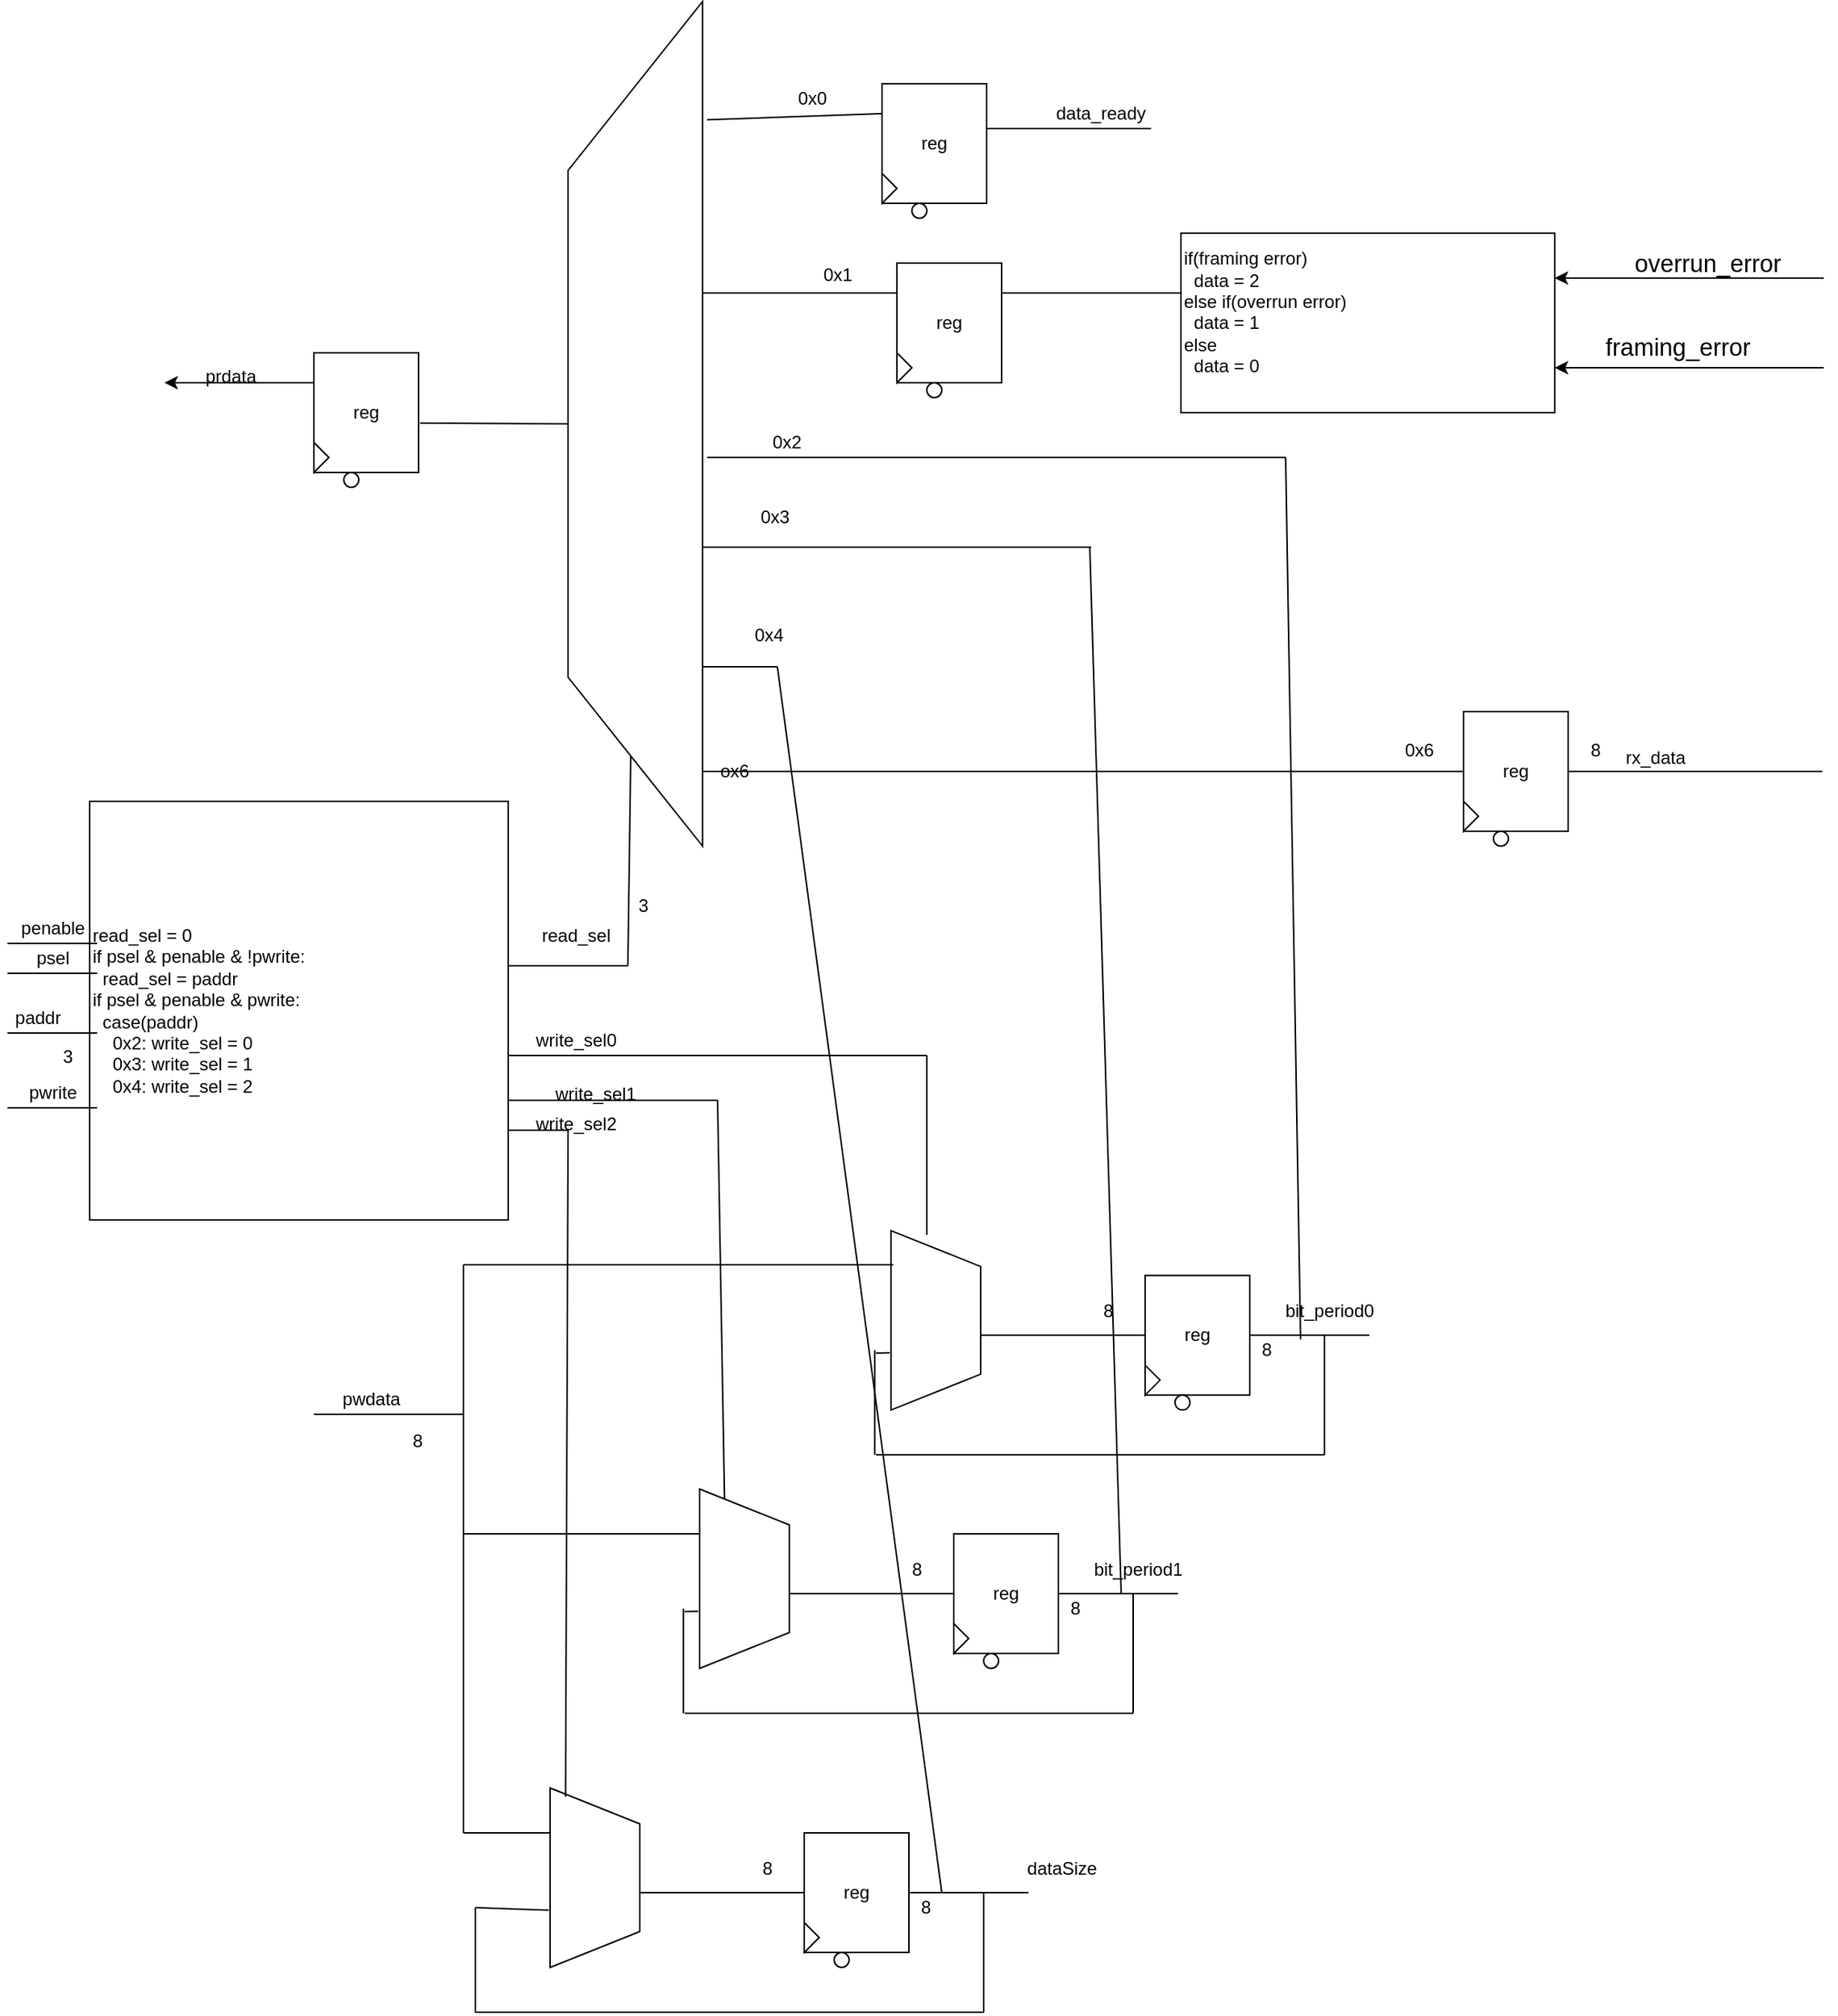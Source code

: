 <mxfile version="12.7.9" type="device"><diagram id="ZKOJpT5R2LDU7onGHCIo" name="Page-1"><mxGraphModel dx="2272" dy="1868" grid="1" gridSize="10" guides="1" tooltips="1" connect="1" arrows="1" fold="1" page="1" pageScale="1" pageWidth="850" pageHeight="1100" math="0" shadow="0"><root><mxCell id="0"/><mxCell id="1" parent="0"/><mxCell id="N-3LaHiWN5Bst1v097YJ-1" value="&lt;div&gt;read_sel = 0&lt;br&gt;&lt;/div&gt;&lt;div&gt;if psel &amp;amp; penable &amp;amp; !pwrite:&lt;/div&gt;&lt;div&gt;&amp;nbsp; read_sel = paddr&lt;/div&gt;&lt;div&gt;if psel &amp;amp; penable &amp;amp; pwrite:&lt;/div&gt;&lt;div&gt;&amp;nbsp; case(paddr)&lt;/div&gt;&lt;div&gt;&amp;nbsp;&amp;nbsp;&amp;nbsp; 0x2: write_sel = 0&lt;br&gt;&lt;/div&gt;&lt;div&gt;&amp;nbsp;&amp;nbsp;&amp;nbsp; 0x3: write_sel = 1&lt;/div&gt;&lt;div&gt;&amp;nbsp;&amp;nbsp;&amp;nbsp; 0x4: write_sel = 2&lt;br&gt;&lt;/div&gt;" style="whiteSpace=wrap;html=1;aspect=fixed;align=left;" parent="1" vertex="1"><mxGeometry x="40" y="160" width="280" height="280" as="geometry"/></mxCell><mxCell id="N-3LaHiWN5Bst1v097YJ-2" value="" style="endArrow=none;html=1;" parent="1" edge="1"><mxGeometry width="50" height="50" relative="1" as="geometry"><mxPoint x="-15" y="255" as="sourcePoint"/><mxPoint x="45" y="255" as="targetPoint"/></mxGeometry></mxCell><mxCell id="N-3LaHiWN5Bst1v097YJ-3" value="penable" style="text;html=1;align=center;verticalAlign=middle;resizable=0;points=[];autosize=1;" parent="1" vertex="1"><mxGeometry x="-15" y="235" width="60" height="20" as="geometry"/></mxCell><mxCell id="N-3LaHiWN5Bst1v097YJ-5" value="" style="endArrow=none;html=1;" parent="1" edge="1"><mxGeometry width="50" height="50" relative="1" as="geometry"><mxPoint x="-15" y="275" as="sourcePoint"/><mxPoint x="45" y="275" as="targetPoint"/></mxGeometry></mxCell><mxCell id="N-3LaHiWN5Bst1v097YJ-6" value="psel" style="text;html=1;align=center;verticalAlign=middle;resizable=0;points=[];autosize=1;" parent="1" vertex="1"><mxGeometry x="-5" y="255" width="40" height="20" as="geometry"/></mxCell><mxCell id="N-3LaHiWN5Bst1v097YJ-9" value="" style="endArrow=none;html=1;" parent="1" edge="1"><mxGeometry width="50" height="50" relative="1" as="geometry"><mxPoint x="-15" y="315" as="sourcePoint"/><mxPoint x="45" y="315" as="targetPoint"/></mxGeometry></mxCell><mxCell id="N-3LaHiWN5Bst1v097YJ-10" value="paddr" style="text;html=1;align=center;verticalAlign=middle;resizable=0;points=[];autosize=1;" parent="1" vertex="1"><mxGeometry x="-20" y="295" width="50" height="20" as="geometry"/></mxCell><mxCell id="N-3LaHiWN5Bst1v097YJ-11" value="3" style="text;html=1;align=center;verticalAlign=middle;resizable=0;points=[];autosize=1;" parent="1" vertex="1"><mxGeometry x="15" y="321" width="20" height="20" as="geometry"/></mxCell><mxCell id="N-3LaHiWN5Bst1v097YJ-13" value="" style="endArrow=none;html=1;" parent="1" edge="1"><mxGeometry width="50" height="50" relative="1" as="geometry"><mxPoint x="-15" y="365" as="sourcePoint"/><mxPoint x="45" y="365" as="targetPoint"/></mxGeometry></mxCell><mxCell id="N-3LaHiWN5Bst1v097YJ-14" value="pwrite" style="text;html=1;align=center;verticalAlign=middle;resizable=0;points=[];autosize=1;" parent="1" vertex="1"><mxGeometry x="-10" y="345" width="50" height="20" as="geometry"/></mxCell><mxCell id="N-3LaHiWN5Bst1v097YJ-15" value="" style="endArrow=none;html=1;" parent="1" edge="1"><mxGeometry width="50" height="50" relative="1" as="geometry"><mxPoint x="320" y="270" as="sourcePoint"/><mxPoint x="400" y="270" as="targetPoint"/></mxGeometry></mxCell><mxCell id="N-3LaHiWN5Bst1v097YJ-16" value="" style="endArrow=none;html=1;" parent="1" target="N-3LaHiWN5Bst1v097YJ-19" edge="1"><mxGeometry width="50" height="50" relative="1" as="geometry"><mxPoint x="400" y="270" as="sourcePoint"/><mxPoint x="400" y="170" as="targetPoint"/></mxGeometry></mxCell><mxCell id="N-3LaHiWN5Bst1v097YJ-19" value="" style="shape=trapezoid;perimeter=trapezoidPerimeter;whiteSpace=wrap;html=1;rotation=-90;" parent="1" vertex="1"><mxGeometry x="122.5" y="-137.5" width="565" height="90" as="geometry"/></mxCell><mxCell id="N-3LaHiWN5Bst1v097YJ-27" value="reg" style="rounded=0;whiteSpace=wrap;html=1;" parent="1" vertex="1"><mxGeometry x="190" y="-140" width="70" height="80" as="geometry"/></mxCell><mxCell id="N-3LaHiWN5Bst1v097YJ-28" value="" style="ellipse;whiteSpace=wrap;html=1;aspect=fixed;" parent="1" vertex="1"><mxGeometry x="210" y="-60" width="10" height="10" as="geometry"/></mxCell><mxCell id="N-3LaHiWN5Bst1v097YJ-29" value="" style="triangle;whiteSpace=wrap;html=1;" parent="1" vertex="1"><mxGeometry x="190" y="-80" width="10" height="20" as="geometry"/></mxCell><mxCell id="N-3LaHiWN5Bst1v097YJ-30" value="" style="endArrow=none;html=1;exitX=1.014;exitY=0.588;exitDx=0;exitDy=0;exitPerimeter=0;entryX=0.5;entryY=0;entryDx=0;entryDy=0;" parent="1" source="N-3LaHiWN5Bst1v097YJ-27" target="N-3LaHiWN5Bst1v097YJ-19" edge="1"><mxGeometry width="50" height="50" relative="1" as="geometry"><mxPoint x="300" y="100" as="sourcePoint"/><mxPoint x="350" y="50" as="targetPoint"/></mxGeometry></mxCell><mxCell id="N-3LaHiWN5Bst1v097YJ-32" value="prdata" style="text;html=1;align=center;verticalAlign=middle;resizable=0;points=[];autosize=1;" parent="1" vertex="1"><mxGeometry x="109" y="-134" width="50" height="20" as="geometry"/></mxCell><mxCell id="N-3LaHiWN5Bst1v097YJ-33" value="" style="endArrow=none;html=1;exitX=0.86;exitY=1.033;exitDx=0;exitDy=0;exitPerimeter=0;entryX=0;entryY=0.25;entryDx=0;entryDy=0;" parent="1" source="N-3LaHiWN5Bst1v097YJ-19" target="N-3LaHiWN5Bst1v097YJ-34" edge="1"><mxGeometry width="50" height="50" relative="1" as="geometry"><mxPoint x="560" y="80" as="sourcePoint"/><mxPoint x="590" y="61" as="targetPoint"/></mxGeometry></mxCell><mxCell id="N-3LaHiWN5Bst1v097YJ-34" value="reg" style="rounded=0;whiteSpace=wrap;html=1;" parent="1" vertex="1"><mxGeometry x="570" y="-320" width="70" height="80" as="geometry"/></mxCell><mxCell id="N-3LaHiWN5Bst1v097YJ-35" value="" style="ellipse;whiteSpace=wrap;html=1;aspect=fixed;" parent="1" vertex="1"><mxGeometry x="590" y="-240" width="10" height="10" as="geometry"/></mxCell><mxCell id="N-3LaHiWN5Bst1v097YJ-36" value="" style="triangle;whiteSpace=wrap;html=1;" parent="1" vertex="1"><mxGeometry x="570" y="-260" width="10" height="20" as="geometry"/></mxCell><mxCell id="N-3LaHiWN5Bst1v097YJ-37" value="" style="endArrow=none;html=1;" parent="1" edge="1"><mxGeometry width="50" height="50" relative="1" as="geometry"><mxPoint x="640" y="-290" as="sourcePoint"/><mxPoint x="750" y="-290" as="targetPoint"/></mxGeometry></mxCell><mxCell id="N-3LaHiWN5Bst1v097YJ-38" value="reg" style="rounded=0;whiteSpace=wrap;html=1;" parent="1" vertex="1"><mxGeometry x="580" y="-200" width="70" height="80" as="geometry"/></mxCell><mxCell id="N-3LaHiWN5Bst1v097YJ-39" value="" style="ellipse;whiteSpace=wrap;html=1;aspect=fixed;" parent="1" vertex="1"><mxGeometry x="600" y="-120" width="10" height="10" as="geometry"/></mxCell><mxCell id="N-3LaHiWN5Bst1v097YJ-40" value="" style="triangle;whiteSpace=wrap;html=1;" parent="1" vertex="1"><mxGeometry x="580" y="-140" width="10" height="20" as="geometry"/></mxCell><mxCell id="N-3LaHiWN5Bst1v097YJ-41" value="0x0" style="text;html=1;align=center;verticalAlign=middle;resizable=0;points=[];autosize=1;" parent="1" vertex="1"><mxGeometry x="503" y="-320" width="40" height="20" as="geometry"/></mxCell><mxCell id="N-3LaHiWN5Bst1v097YJ-42" value="data_ready" style="text;html=1;align=center;verticalAlign=middle;resizable=0;points=[];autosize=1;" parent="1" vertex="1"><mxGeometry x="676" y="-310" width="80" height="20" as="geometry"/></mxCell><mxCell id="N-3LaHiWN5Bst1v097YJ-43" value="" style="endArrow=none;html=1;entryX=0;entryY=0.25;entryDx=0;entryDy=0;" parent="1" target="N-3LaHiWN5Bst1v097YJ-38" edge="1"><mxGeometry width="50" height="50" relative="1" as="geometry"><mxPoint x="450" y="-180" as="sourcePoint"/><mxPoint x="500" y="-230" as="targetPoint"/></mxGeometry></mxCell><mxCell id="N-3LaHiWN5Bst1v097YJ-44" value="0x1" style="text;html=1;align=center;verticalAlign=middle;resizable=0;points=[];autosize=1;" parent="1" vertex="1"><mxGeometry x="520" y="-202" width="40" height="20" as="geometry"/></mxCell><mxCell id="N-3LaHiWN5Bst1v097YJ-45" value="" style="endArrow=none;html=1;" parent="1" edge="1"><mxGeometry width="50" height="50" relative="1" as="geometry"><mxPoint x="650" y="-180" as="sourcePoint"/><mxPoint x="770" y="-180" as="targetPoint"/></mxGeometry></mxCell><mxCell id="N-3LaHiWN5Bst1v097YJ-46" value="&lt;div&gt;if(framing error)&lt;/div&gt;&lt;div&gt;&amp;nbsp; data = 2&lt;/div&gt;&lt;div&gt;else if(overrun error)&lt;/div&gt;&lt;div&gt;&amp;nbsp; data = 1&lt;/div&gt;&lt;div&gt;else&lt;/div&gt;&lt;div&gt;&amp;nbsp; data = 0&lt;br&gt;&lt;/div&gt;&lt;div align=&quot;left&quot;&gt;&lt;br&gt;&lt;/div&gt;" style="rounded=0;whiteSpace=wrap;html=1;align=left;" parent="1" vertex="1"><mxGeometry x="770" y="-220" width="250" height="120" as="geometry"/></mxCell><mxCell id="N-3LaHiWN5Bst1v097YJ-49" value="reg" style="rounded=0;whiteSpace=wrap;html=1;" parent="1" vertex="1"><mxGeometry x="959" y="100" width="70" height="80" as="geometry"/></mxCell><mxCell id="N-3LaHiWN5Bst1v097YJ-50" value="" style="ellipse;whiteSpace=wrap;html=1;aspect=fixed;" parent="1" vertex="1"><mxGeometry x="979" y="180" width="10" height="10" as="geometry"/></mxCell><mxCell id="N-3LaHiWN5Bst1v097YJ-51" value="" style="triangle;whiteSpace=wrap;html=1;" parent="1" vertex="1"><mxGeometry x="959" y="160" width="10" height="20" as="geometry"/></mxCell><mxCell id="N-3LaHiWN5Bst1v097YJ-52" value="" style="endArrow=none;html=1;" parent="1" target="N-3LaHiWN5Bst1v097YJ-49" edge="1"><mxGeometry width="50" height="50" relative="1" as="geometry"><mxPoint x="450" y="140" as="sourcePoint"/><mxPoint x="500" y="90" as="targetPoint"/></mxGeometry></mxCell><mxCell id="N-3LaHiWN5Bst1v097YJ-53" value="0x6" style="text;html=1;align=center;verticalAlign=middle;resizable=0;points=[];autosize=1;" parent="1" vertex="1"><mxGeometry x="909" y="116" width="40" height="20" as="geometry"/></mxCell><mxCell id="N-3LaHiWN5Bst1v097YJ-54" value="" style="endArrow=none;html=1;" parent="1" edge="1"><mxGeometry width="50" height="50" relative="1" as="geometry"><mxPoint x="1029" y="140" as="sourcePoint"/><mxPoint x="1199" y="140" as="targetPoint"/></mxGeometry></mxCell><mxCell id="N-3LaHiWN5Bst1v097YJ-55" value="rx_data" style="text;html=1;align=center;verticalAlign=middle;resizable=0;points=[];autosize=1;" parent="1" vertex="1"><mxGeometry x="1057" y="121" width="60" height="20" as="geometry"/></mxCell><mxCell id="N-3LaHiWN5Bst1v097YJ-56" value="8" style="text;html=1;align=center;verticalAlign=middle;resizable=0;points=[];autosize=1;" parent="1" vertex="1"><mxGeometry x="1037" y="116" width="20" height="20" as="geometry"/></mxCell><mxCell id="N-3LaHiWN5Bst1v097YJ-59" value="" style="shape=trapezoid;perimeter=trapezoidPerimeter;whiteSpace=wrap;html=1;rotation=90;" parent="1" vertex="1"><mxGeometry x="546" y="477.17" width="120" height="60" as="geometry"/></mxCell><mxCell id="N-3LaHiWN5Bst1v097YJ-60" value="reg" style="rounded=0;whiteSpace=wrap;html=1;" parent="1" vertex="1"><mxGeometry x="746" y="477.17" width="70" height="80" as="geometry"/></mxCell><mxCell id="N-3LaHiWN5Bst1v097YJ-61" value="" style="ellipse;whiteSpace=wrap;html=1;aspect=fixed;" parent="1" vertex="1"><mxGeometry x="766" y="557.17" width="10" height="10" as="geometry"/></mxCell><mxCell id="N-3LaHiWN5Bst1v097YJ-62" value="" style="triangle;whiteSpace=wrap;html=1;" parent="1" vertex="1"><mxGeometry x="746" y="537.17" width="10" height="20" as="geometry"/></mxCell><mxCell id="N-3LaHiWN5Bst1v097YJ-65" value="" style="endArrow=none;html=1;entryX=0;entryY=0.5;entryDx=0;entryDy=0;" parent="1" target="N-3LaHiWN5Bst1v097YJ-60" edge="1"><mxGeometry width="50" height="50" relative="1" as="geometry"><mxPoint x="636" y="517.17" as="sourcePoint"/><mxPoint x="686" y="467.17" as="targetPoint"/></mxGeometry></mxCell><mxCell id="N-3LaHiWN5Bst1v097YJ-70" value="" style="endArrow=none;html=1;fontFamily=Helvetica;fontSize=11;fontColor=#000000;align=center;strokeColor=#000000;" parent="1" edge="1"><mxGeometry width="50" height="50" relative="1" as="geometry"><mxPoint x="453" y="-70" as="sourcePoint"/><mxPoint x="840" y="-70" as="targetPoint"/></mxGeometry></mxCell><mxCell id="N-3LaHiWN5Bst1v097YJ-71" value="0x2" style="text;html=1;align=center;verticalAlign=middle;resizable=0;points=[];autosize=1;" parent="1" vertex="1"><mxGeometry x="486" y="-90" width="40" height="20" as="geometry"/></mxCell><mxCell id="N-3LaHiWN5Bst1v097YJ-73" value="read_sel" style="text;html=1;align=center;verticalAlign=middle;resizable=0;points=[];autosize=1;" parent="1" vertex="1"><mxGeometry x="335" y="240" width="60" height="20" as="geometry"/></mxCell><mxCell id="N-3LaHiWN5Bst1v097YJ-75" value="" style="endArrow=none;html=1;" parent="1" edge="1"><mxGeometry width="50" height="50" relative="1" as="geometry"><mxPoint x="320" y="330" as="sourcePoint"/><mxPoint x="600" y="330" as="targetPoint"/></mxGeometry></mxCell><mxCell id="N-3LaHiWN5Bst1v097YJ-76" value="write_sel0" style="text;html=1;align=center;verticalAlign=middle;resizable=0;points=[];autosize=1;" parent="1" vertex="1"><mxGeometry x="330" y="310" width="70" height="20" as="geometry"/></mxCell><mxCell id="N-3LaHiWN5Bst1v097YJ-77" value="" style="endArrow=none;html=1;" parent="1" edge="1"><mxGeometry width="50" height="50" relative="1" as="geometry"><mxPoint x="600" y="450" as="sourcePoint"/><mxPoint x="600" y="330" as="targetPoint"/></mxGeometry></mxCell><mxCell id="N-3LaHiWN5Bst1v097YJ-83" value="" style="endArrow=none;html=1;" parent="1" edge="1"><mxGeometry width="50" height="50" relative="1" as="geometry"><mxPoint x="816" y="517.17" as="sourcePoint"/><mxPoint x="896" y="517.17" as="targetPoint"/></mxGeometry></mxCell><mxCell id="N-3LaHiWN5Bst1v097YJ-84" value="" style="endArrow=none;html=1;" parent="1" edge="1"><mxGeometry width="50" height="50" relative="1" as="geometry"><mxPoint x="866" y="597.17" as="sourcePoint"/><mxPoint x="866" y="517.17" as="targetPoint"/></mxGeometry></mxCell><mxCell id="N-3LaHiWN5Bst1v097YJ-85" value="bit_period0" style="text;html=1;align=center;verticalAlign=middle;resizable=0;points=[];autosize=1;" parent="1" vertex="1"><mxGeometry x="829" y="491.17" width="80" height="20" as="geometry"/></mxCell><mxCell id="N-3LaHiWN5Bst1v097YJ-86" value="8" style="text;html=1;align=center;verticalAlign=middle;resizable=0;points=[];autosize=1;" parent="1" vertex="1"><mxGeometry x="817" y="517.17" width="20" height="20" as="geometry"/></mxCell><mxCell id="N-3LaHiWN5Bst1v097YJ-87" value="8" style="text;html=1;align=center;verticalAlign=middle;resizable=0;points=[];autosize=1;" parent="1" vertex="1"><mxGeometry x="711" y="491.17" width="20" height="20" as="geometry"/></mxCell><mxCell id="N-3LaHiWN5Bst1v097YJ-88" value="" style="endArrow=none;html=1;" parent="1" edge="1"><mxGeometry width="50" height="50" relative="1" as="geometry"><mxPoint x="566" y="597.17" as="sourcePoint"/><mxPoint x="866" y="597.17" as="targetPoint"/></mxGeometry></mxCell><mxCell id="N-3LaHiWN5Bst1v097YJ-89" value="" style="endArrow=none;html=1;" parent="1" edge="1"><mxGeometry width="50" height="50" relative="1" as="geometry"><mxPoint x="565.17" y="597.17" as="sourcePoint"/><mxPoint x="565.17" y="527.17" as="targetPoint"/></mxGeometry></mxCell><mxCell id="N-3LaHiWN5Bst1v097YJ-90" value="" style="endArrow=none;html=1;entryX=0.681;entryY=1.014;entryDx=0;entryDy=0;entryPerimeter=0;" parent="1" target="N-3LaHiWN5Bst1v097YJ-59" edge="1"><mxGeometry width="50" height="50" relative="1" as="geometry"><mxPoint x="566" y="529.17" as="sourcePoint"/><mxPoint x="576" y="477.17" as="targetPoint"/></mxGeometry></mxCell><mxCell id="N-3LaHiWN5Bst1v097YJ-91" value="" style="shape=trapezoid;perimeter=trapezoidPerimeter;whiteSpace=wrap;html=1;rotation=90;" parent="1" vertex="1"><mxGeometry x="318" y="850" width="120" height="60" as="geometry"/></mxCell><mxCell id="N-3LaHiWN5Bst1v097YJ-92" value="reg" style="rounded=0;whiteSpace=wrap;html=1;" parent="1" vertex="1"><mxGeometry x="518" y="850" width="70" height="80" as="geometry"/></mxCell><mxCell id="N-3LaHiWN5Bst1v097YJ-93" value="" style="ellipse;whiteSpace=wrap;html=1;aspect=fixed;" parent="1" vertex="1"><mxGeometry x="538" y="930" width="10" height="10" as="geometry"/></mxCell><mxCell id="N-3LaHiWN5Bst1v097YJ-94" value="" style="triangle;whiteSpace=wrap;html=1;" parent="1" vertex="1"><mxGeometry x="518" y="910" width="10" height="20" as="geometry"/></mxCell><mxCell id="N-3LaHiWN5Bst1v097YJ-95" value="" style="endArrow=none;html=1;entryX=0;entryY=0.5;entryDx=0;entryDy=0;" parent="1" target="N-3LaHiWN5Bst1v097YJ-92" edge="1"><mxGeometry width="50" height="50" relative="1" as="geometry"><mxPoint x="408" y="890" as="sourcePoint"/><mxPoint x="458" y="840" as="targetPoint"/></mxGeometry></mxCell><mxCell id="N-3LaHiWN5Bst1v097YJ-96" value="" style="endArrow=none;html=1;" parent="1" edge="1"><mxGeometry width="50" height="50" relative="1" as="geometry"><mxPoint x="588" y="890" as="sourcePoint"/><mxPoint x="668" y="890" as="targetPoint"/></mxGeometry></mxCell><mxCell id="N-3LaHiWN5Bst1v097YJ-97" value="" style="endArrow=none;html=1;" parent="1" edge="1"><mxGeometry width="50" height="50" relative="1" as="geometry"><mxPoint x="638" y="970" as="sourcePoint"/><mxPoint x="638" y="890" as="targetPoint"/></mxGeometry></mxCell><mxCell id="N-3LaHiWN5Bst1v097YJ-98" value="dataSize" style="text;html=1;align=center;verticalAlign=middle;resizable=0;points=[];autosize=1;" parent="1" vertex="1"><mxGeometry x="660" y="864" width="60" height="20" as="geometry"/></mxCell><mxCell id="N-3LaHiWN5Bst1v097YJ-99" value="8" style="text;html=1;align=center;verticalAlign=middle;resizable=0;points=[];autosize=1;" parent="1" vertex="1"><mxGeometry x="589" y="890" width="20" height="20" as="geometry"/></mxCell><mxCell id="N-3LaHiWN5Bst1v097YJ-100" value="8" style="text;html=1;align=center;verticalAlign=middle;resizable=0;points=[];autosize=1;" parent="1" vertex="1"><mxGeometry x="483" y="864" width="20" height="20" as="geometry"/></mxCell><mxCell id="N-3LaHiWN5Bst1v097YJ-101" value="" style="endArrow=none;html=1;" parent="1" edge="1"><mxGeometry width="50" height="50" relative="1" as="geometry"><mxPoint x="298" y="970" as="sourcePoint"/><mxPoint x="638" y="970" as="targetPoint"/></mxGeometry></mxCell><mxCell id="N-3LaHiWN5Bst1v097YJ-102" value="" style="endArrow=none;html=1;" parent="1" edge="1"><mxGeometry width="50" height="50" relative="1" as="geometry"><mxPoint x="298" y="970" as="sourcePoint"/><mxPoint x="298" y="900" as="targetPoint"/></mxGeometry></mxCell><mxCell id="N-3LaHiWN5Bst1v097YJ-103" value="" style="endArrow=none;html=1;entryX=0.681;entryY=1.014;entryDx=0;entryDy=0;entryPerimeter=0;" parent="1" target="N-3LaHiWN5Bst1v097YJ-91" edge="1"><mxGeometry width="50" height="50" relative="1" as="geometry"><mxPoint x="298" y="900" as="sourcePoint"/><mxPoint x="348" y="850" as="targetPoint"/></mxGeometry></mxCell><mxCell id="N-3LaHiWN5Bst1v097YJ-106" value="" style="endArrow=none;html=1;" parent="1" edge="1"><mxGeometry width="50" height="50" relative="1" as="geometry"><mxPoint x="320" y="380" as="sourcePoint"/><mxPoint x="360" y="380" as="targetPoint"/></mxGeometry></mxCell><mxCell id="N-3LaHiWN5Bst1v097YJ-107" value="" style="endArrow=none;html=1;exitX=0.049;exitY=0.828;exitDx=0;exitDy=0;exitPerimeter=0;" parent="1" source="N-3LaHiWN5Bst1v097YJ-91" edge="1"><mxGeometry width="50" height="50" relative="1" as="geometry"><mxPoint x="310" y="430" as="sourcePoint"/><mxPoint x="360" y="380" as="targetPoint"/></mxGeometry></mxCell><mxCell id="N-3LaHiWN5Bst1v097YJ-108" value="" style="endArrow=none;html=1;entryX=0.19;entryY=0.975;entryDx=0;entryDy=0;entryPerimeter=0;" parent="1" target="N-3LaHiWN5Bst1v097YJ-59" edge="1"><mxGeometry width="50" height="50" relative="1" as="geometry"><mxPoint x="290" y="470" as="sourcePoint"/><mxPoint x="410" y="470" as="targetPoint"/></mxGeometry></mxCell><mxCell id="N-3LaHiWN5Bst1v097YJ-109" value="" style="endArrow=none;html=1;" parent="1" edge="1"><mxGeometry width="50" height="50" relative="1" as="geometry"><mxPoint x="290" y="850" as="sourcePoint"/><mxPoint x="290" y="470" as="targetPoint"/></mxGeometry></mxCell><mxCell id="N-3LaHiWN5Bst1v097YJ-110" value="" style="endArrow=none;html=1;entryX=0.25;entryY=1;entryDx=0;entryDy=0;" parent="1" target="N-3LaHiWN5Bst1v097YJ-91" edge="1"><mxGeometry width="50" height="50" relative="1" as="geometry"><mxPoint x="290" y="850" as="sourcePoint"/><mxPoint x="340" y="800" as="targetPoint"/></mxGeometry></mxCell><mxCell id="N-3LaHiWN5Bst1v097YJ-111" value="" style="endArrow=none;html=1;" parent="1" edge="1"><mxGeometry width="50" height="50" relative="1" as="geometry"><mxPoint x="190" y="570" as="sourcePoint"/><mxPoint x="290" y="570" as="targetPoint"/></mxGeometry></mxCell><mxCell id="N-3LaHiWN5Bst1v097YJ-112" value="pwdata" style="text;html=1;align=center;verticalAlign=middle;resizable=0;points=[];autosize=1;" parent="1" vertex="1"><mxGeometry x="198" y="550" width="60" height="20" as="geometry"/></mxCell><mxCell id="N-3LaHiWN5Bst1v097YJ-113" value="8" style="text;html=1;align=center;verticalAlign=middle;resizable=0;points=[];autosize=1;" parent="1" vertex="1"><mxGeometry x="249" y="578" width="20" height="20" as="geometry"/></mxCell><mxCell id="N-3LaHiWN5Bst1v097YJ-115" value="3" style="text;html=1;align=center;verticalAlign=middle;resizable=0;points=[];autosize=1;" parent="1" vertex="1"><mxGeometry x="400" y="220" width="20" height="20" as="geometry"/></mxCell><mxCell id="N-3LaHiWN5Bst1v097YJ-116" value="" style="shape=trapezoid;perimeter=trapezoidPerimeter;whiteSpace=wrap;html=1;rotation=90;" parent="1" vertex="1"><mxGeometry x="418" y="650" width="120" height="60" as="geometry"/></mxCell><mxCell id="N-3LaHiWN5Bst1v097YJ-117" value="reg" style="rounded=0;whiteSpace=wrap;html=1;" parent="1" vertex="1"><mxGeometry x="618" y="650" width="70" height="80" as="geometry"/></mxCell><mxCell id="N-3LaHiWN5Bst1v097YJ-118" value="" style="ellipse;whiteSpace=wrap;html=1;aspect=fixed;" parent="1" vertex="1"><mxGeometry x="638" y="730" width="10" height="10" as="geometry"/></mxCell><mxCell id="N-3LaHiWN5Bst1v097YJ-119" value="" style="triangle;whiteSpace=wrap;html=1;" parent="1" vertex="1"><mxGeometry x="618" y="710" width="10" height="20" as="geometry"/></mxCell><mxCell id="N-3LaHiWN5Bst1v097YJ-120" value="" style="endArrow=none;html=1;entryX=0;entryY=0.5;entryDx=0;entryDy=0;" parent="1" target="N-3LaHiWN5Bst1v097YJ-117" edge="1"><mxGeometry width="50" height="50" relative="1" as="geometry"><mxPoint x="508" y="690" as="sourcePoint"/><mxPoint x="558" y="640" as="targetPoint"/></mxGeometry></mxCell><mxCell id="N-3LaHiWN5Bst1v097YJ-121" value="" style="endArrow=none;html=1;" parent="1" edge="1"><mxGeometry width="50" height="50" relative="1" as="geometry"><mxPoint x="688" y="690" as="sourcePoint"/><mxPoint x="768" y="690" as="targetPoint"/></mxGeometry></mxCell><mxCell id="N-3LaHiWN5Bst1v097YJ-122" value="" style="endArrow=none;html=1;" parent="1" edge="1"><mxGeometry width="50" height="50" relative="1" as="geometry"><mxPoint x="738" y="770" as="sourcePoint"/><mxPoint x="738" y="690" as="targetPoint"/></mxGeometry></mxCell><mxCell id="N-3LaHiWN5Bst1v097YJ-123" value="bit_period1" style="text;html=1;align=center;verticalAlign=middle;resizable=0;points=[];autosize=1;" parent="1" vertex="1"><mxGeometry x="701" y="664" width="80" height="20" as="geometry"/></mxCell><mxCell id="N-3LaHiWN5Bst1v097YJ-124" value="8" style="text;html=1;align=center;verticalAlign=middle;resizable=0;points=[];autosize=1;" parent="1" vertex="1"><mxGeometry x="689" y="690" width="20" height="20" as="geometry"/></mxCell><mxCell id="N-3LaHiWN5Bst1v097YJ-125" value="8" style="text;html=1;align=center;verticalAlign=middle;resizable=0;points=[];autosize=1;" parent="1" vertex="1"><mxGeometry x="583" y="664" width="20" height="20" as="geometry"/></mxCell><mxCell id="N-3LaHiWN5Bst1v097YJ-126" value="" style="endArrow=none;html=1;" parent="1" edge="1"><mxGeometry width="50" height="50" relative="1" as="geometry"><mxPoint x="438" y="770" as="sourcePoint"/><mxPoint x="738" y="770" as="targetPoint"/></mxGeometry></mxCell><mxCell id="N-3LaHiWN5Bst1v097YJ-127" value="" style="endArrow=none;html=1;" parent="1" edge="1"><mxGeometry width="50" height="50" relative="1" as="geometry"><mxPoint x="437.17" y="770" as="sourcePoint"/><mxPoint x="437.17" y="700" as="targetPoint"/></mxGeometry></mxCell><mxCell id="N-3LaHiWN5Bst1v097YJ-128" value="" style="endArrow=none;html=1;entryX=0.681;entryY=1.014;entryDx=0;entryDy=0;entryPerimeter=0;" parent="1" target="N-3LaHiWN5Bst1v097YJ-116" edge="1"><mxGeometry width="50" height="50" relative="1" as="geometry"><mxPoint x="438" y="702" as="sourcePoint"/><mxPoint x="448" y="650" as="targetPoint"/></mxGeometry></mxCell><mxCell id="N-3LaHiWN5Bst1v097YJ-129" value="" style="endArrow=none;html=1;" parent="1" edge="1"><mxGeometry width="50" height="50" relative="1" as="geometry"><mxPoint x="320" y="360" as="sourcePoint"/><mxPoint x="460" y="360" as="targetPoint"/></mxGeometry></mxCell><mxCell id="N-3LaHiWN5Bst1v097YJ-130" value="" style="endArrow=none;html=1;exitX=0;exitY=0.75;exitDx=0;exitDy=0;" parent="1" source="N-3LaHiWN5Bst1v097YJ-116" edge="1"><mxGeometry width="50" height="50" relative="1" as="geometry"><mxPoint x="410" y="410" as="sourcePoint"/><mxPoint x="460" y="360" as="targetPoint"/></mxGeometry></mxCell><mxCell id="N-3LaHiWN5Bst1v097YJ-131" value="write_sel1" style="text;html=1;align=center;verticalAlign=middle;resizable=0;points=[];autosize=1;" parent="1" vertex="1"><mxGeometry x="343" y="346" width="70" height="20" as="geometry"/></mxCell><mxCell id="N-3LaHiWN5Bst1v097YJ-132" value="write_sel2" style="text;html=1;align=center;verticalAlign=middle;resizable=0;points=[];autosize=1;" parent="1" vertex="1"><mxGeometry x="330" y="366" width="70" height="20" as="geometry"/></mxCell><mxCell id="N-3LaHiWN5Bst1v097YJ-133" value="" style="endArrow=none;html=1;entryX=0.25;entryY=1;entryDx=0;entryDy=0;" parent="1" target="N-3LaHiWN5Bst1v097YJ-116" edge="1"><mxGeometry width="50" height="50" relative="1" as="geometry"><mxPoint x="290" y="650" as="sourcePoint"/><mxPoint x="340" y="600" as="targetPoint"/></mxGeometry></mxCell><mxCell id="N-3LaHiWN5Bst1v097YJ-134" value="" style="endArrow=none;html=1;" parent="1" edge="1"><mxGeometry width="50" height="50" relative="1" as="geometry"><mxPoint x="850" y="520" as="sourcePoint"/><mxPoint x="840" y="-70" as="targetPoint"/></mxGeometry></mxCell><mxCell id="N-3LaHiWN5Bst1v097YJ-135" value="" style="endArrow=none;html=1;" parent="1" edge="1"><mxGeometry width="50" height="50" relative="1" as="geometry"><mxPoint x="450" y="-10" as="sourcePoint"/><mxPoint x="710" y="-10" as="targetPoint"/></mxGeometry></mxCell><mxCell id="N-3LaHiWN5Bst1v097YJ-136" value="0x3" style="text;html=1;align=center;verticalAlign=middle;resizable=0;points=[];autosize=1;" parent="1" vertex="1"><mxGeometry x="478" y="-40" width="40" height="20" as="geometry"/></mxCell><mxCell id="N-3LaHiWN5Bst1v097YJ-137" value="" style="endArrow=none;html=1;" parent="1" edge="1"><mxGeometry width="50" height="50" relative="1" as="geometry"><mxPoint x="730" y="690" as="sourcePoint"/><mxPoint x="709" y="-10" as="targetPoint"/></mxGeometry></mxCell><mxCell id="N-3LaHiWN5Bst1v097YJ-138" value="" style="endArrow=none;html=1;" parent="1" edge="1"><mxGeometry width="50" height="50" relative="1" as="geometry"><mxPoint x="450" y="70" as="sourcePoint"/><mxPoint x="500" y="70" as="targetPoint"/></mxGeometry></mxCell><mxCell id="N-3LaHiWN5Bst1v097YJ-139" value="" style="endArrow=none;html=1;" parent="1" edge="1"><mxGeometry width="50" height="50" relative="1" as="geometry"><mxPoint x="610" y="890" as="sourcePoint"/><mxPoint x="500" y="70" as="targetPoint"/></mxGeometry></mxCell><mxCell id="N-3LaHiWN5Bst1v097YJ-140" value="0x4" style="text;html=1;align=center;verticalAlign=middle;resizable=0;points=[];autosize=1;" parent="1" vertex="1"><mxGeometry x="474" y="39" width="40" height="20" as="geometry"/></mxCell><mxCell id="N-3LaHiWN5Bst1v097YJ-141" value="ox6" style="text;html=1;align=center;verticalAlign=middle;resizable=0;points=[];autosize=1;" parent="1" vertex="1"><mxGeometry x="456" y="130" width="30" height="20" as="geometry"/></mxCell><mxCell id="N-3LaHiWN5Bst1v097YJ-143" value="" style="endArrow=classic;html=1;" parent="1" edge="1"><mxGeometry width="50" height="50" relative="1" as="geometry"><mxPoint x="190" y="-120" as="sourcePoint"/><mxPoint x="90" y="-120" as="targetPoint"/></mxGeometry></mxCell><mxCell id="N-3LaHiWN5Bst1v097YJ-146" value="" style="endArrow=classic;html=1;entryX=1;entryY=0.25;entryDx=0;entryDy=0;" parent="1" target="N-3LaHiWN5Bst1v097YJ-46" edge="1"><mxGeometry width="50" height="50" relative="1" as="geometry"><mxPoint x="1200" y="-190" as="sourcePoint"/><mxPoint x="1130" y="-170" as="targetPoint"/></mxGeometry></mxCell><mxCell id="N-3LaHiWN5Bst1v097YJ-147" value="" style="endArrow=classic;html=1;entryX=1;entryY=0.75;entryDx=0;entryDy=0;" parent="1" target="N-3LaHiWN5Bst1v097YJ-46" edge="1"><mxGeometry width="50" height="50" relative="1" as="geometry"><mxPoint x="1200" y="-130" as="sourcePoint"/><mxPoint x="1130" y="-110" as="targetPoint"/></mxGeometry></mxCell><mxCell id="N-3LaHiWN5Bst1v097YJ-148" value="&lt;span style=&quot;left: 89.578px ; top: 479.849px ; font-size: 16.185px ; font-family: sans-serif ; transform: scalex(0.791)&quot;&gt;overrun_error&lt;/span&gt;" style="text;html=1;align=center;verticalAlign=middle;resizable=0;points=[];autosize=1;" parent="1" vertex="1"><mxGeometry x="1057" y="-210" width="130" height="20" as="geometry"/></mxCell><mxCell id="N-3LaHiWN5Bst1v097YJ-149" value="&lt;span style=&quot;left: 89.578px ; top: 520.055px ; font-size: 16.185px ; font-family: sans-serif ; transform: scalex(0.803)&quot;&gt;framing_error&lt;/span&gt;" style="text;html=1;align=center;verticalAlign=middle;resizable=0;points=[];autosize=1;" parent="1" vertex="1"><mxGeometry x="1037" y="-154" width="130" height="20" as="geometry"/></mxCell></root></mxGraphModel></diagram></mxfile>